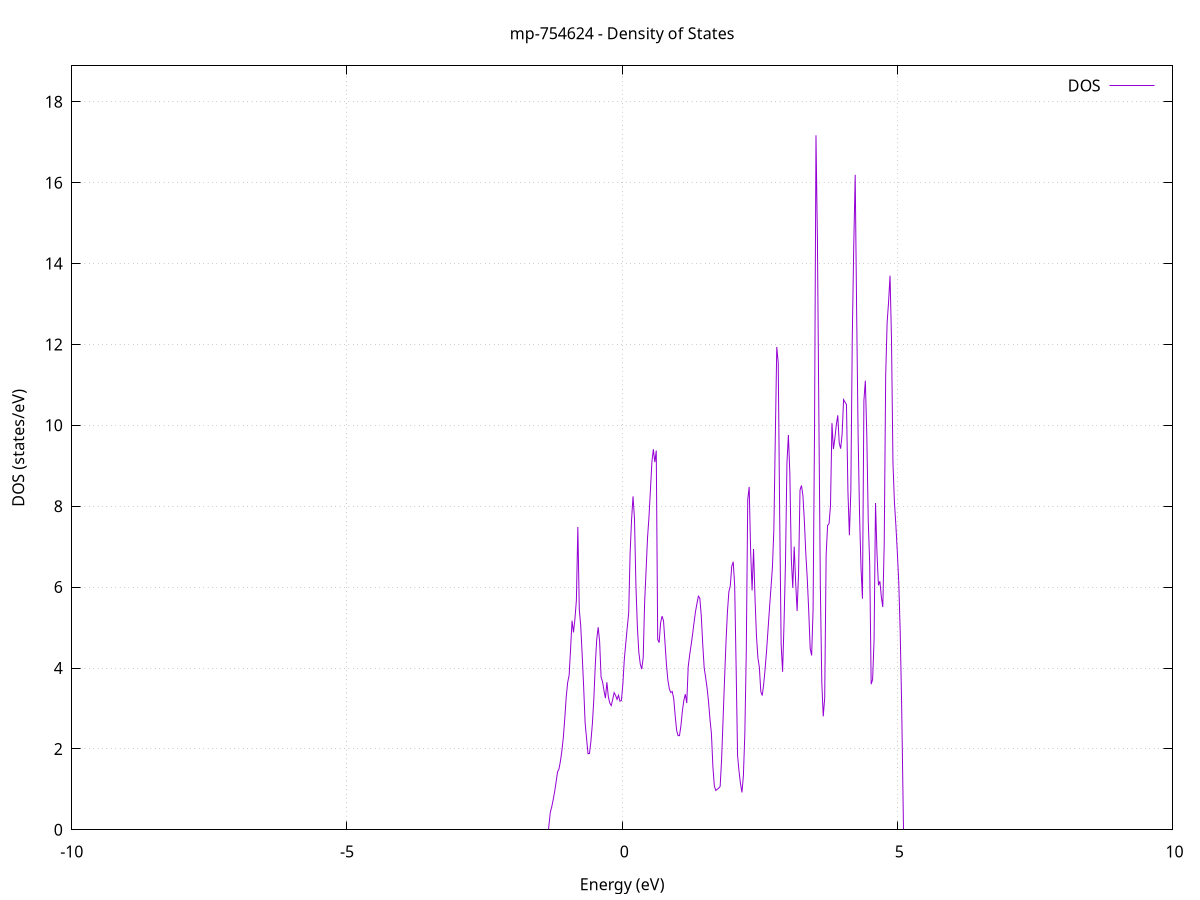 set title 'mp-754624 - Density of States'
set xlabel 'Energy (eV)'
set ylabel 'DOS (states/eV)'
set grid
set xrange [-10:10]
set yrange [0:18.888]
set xzeroaxis lt -1
set terminal png size 800,600
set output 'mp-754624_dos_gnuplot.png'
plot '-' using 1:2 with lines title 'DOS'
-16.266100 0.000000
-16.239700 0.000000
-16.213300 0.000000
-16.186900 0.000000
-16.160500 0.000000
-16.134100 0.000000
-16.107800 0.000000
-16.081400 0.000000
-16.055000 0.000000
-16.028600 0.000000
-16.002200 0.000000
-15.975800 0.000000
-15.949400 0.000000
-15.923100 0.000000
-15.896700 0.000000
-15.870300 0.000000
-15.843900 0.000000
-15.817500 0.000000
-15.791100 0.000000
-15.764800 0.000000
-15.738400 0.000000
-15.712000 0.000000
-15.685600 0.000000
-15.659200 0.000000
-15.632800 0.000000
-15.606500 0.000000
-15.580100 0.000000
-15.553700 0.000000
-15.527300 0.000000
-15.500900 0.000000
-15.474500 0.000000
-15.448100 0.000000
-15.421800 0.000000
-15.395400 0.000000
-15.369000 0.000000
-15.342600 0.000000
-15.316200 0.000000
-15.289800 0.000000
-15.263500 0.000000
-15.237100 0.000000
-15.210700 0.000000
-15.184300 0.000000
-15.157900 0.000000
-15.131500 0.000000
-15.105200 0.000000
-15.078800 0.000000
-15.052400 0.000000
-15.026000 0.000000
-14.999600 0.000000
-14.973200 0.000000
-14.946800 0.000000
-14.920500 0.000000
-14.894100 0.000000
-14.867700 0.000000
-14.841300 0.000000
-14.814900 0.000000
-14.788500 0.000000
-14.762200 0.000000
-14.735800 0.000000
-14.709400 0.000000
-14.683000 0.000000
-14.656600 0.000000
-14.630200 0.000000
-14.603900 0.000000
-14.577500 0.000000
-14.551100 0.000000
-14.524700 0.000000
-14.498300 0.000000
-14.471900 0.000000
-14.445500 0.000000
-14.419200 0.000000
-14.392800 0.000000
-14.366400 0.000000
-14.340000 0.000000
-14.313600 0.000000
-14.287200 0.000000
-14.260900 0.000000
-14.234500 0.000000
-14.208100 0.000000
-14.181700 0.000000
-14.155300 0.000000
-14.128900 0.000000
-14.102600 0.000000
-14.076200 0.000000
-14.049800 0.000000
-14.023400 0.000000
-13.997000 0.000000
-13.970600 0.000000
-13.944200 0.000000
-13.917900 0.000000
-13.891500 0.000000
-13.865100 0.012100
-13.838700 0.156300
-13.812300 0.320200
-13.785900 0.503800
-13.759600 0.689500
-13.733200 0.750000
-13.706800 0.813200
-13.680400 0.873500
-13.654000 0.956900
-13.627600 1.047500
-13.601300 1.141700
-13.574900 1.239700
-13.548500 1.341300
-13.522100 1.541100
-13.495700 1.712000
-13.469300 1.829800
-13.442900 1.873800
-13.416600 1.837500
-13.390200 1.773400
-13.363800 1.809800
-13.337400 1.848600
-13.311000 1.887700
-13.284600 1.927000
-13.258300 1.966500
-13.231900 2.006200
-13.205500 2.046100
-13.179100 2.070900
-13.152700 2.096900
-13.126300 2.134100
-13.100000 2.197700
-13.073600 2.369300
-13.047200 2.903500
-13.020800 3.201900
-12.994400 3.223700
-12.968000 3.028300
-12.941600 2.838200
-12.915300 2.633400
-12.888900 2.628800
-12.862500 2.648100
-12.836100 2.630000
-12.809700 2.278300
-12.783300 1.549200
-12.757000 0.983200
-12.730600 0.472700
-12.704200 0.000000
-12.677800 0.000000
-12.651400 0.000000
-12.625000 0.000000
-12.598700 0.110400
-12.572300 0.476400
-12.545900 1.040700
-12.519500 1.663200
-12.493100 2.968500
-12.466700 4.197600
-12.440300 5.910200
-12.414000 5.295700
-12.387600 4.131600
-12.361200 3.593000
-12.334800 3.080200
-12.308400 2.593400
-12.282000 2.300700
-12.255700 2.363400
-12.229300 2.596800
-12.202900 2.890700
-12.176500 4.591400
-12.150100 3.652200
-12.123700 3.582800
-12.097400 3.553600
-12.071000 3.559600
-12.044600 3.575700
-12.018200 3.571400
-11.991800 3.674000
-11.965400 3.924600
-11.939000 4.195000
-11.912700 4.595600
-11.886300 4.953200
-11.859900 5.189100
-11.833500 5.333400
-11.807100 5.476400
-11.780700 5.691400
-11.754400 5.484200
-11.728000 5.233400
-11.701600 4.949700
-11.675200 6.453800
-11.648800 6.833500
-11.622400 7.435700
-11.596100 7.989700
-11.569700 7.894500
-11.543300 8.036000
-11.516900 8.561800
-11.490500 9.505200
-11.464100 12.386900
-11.437700 8.713500
-11.411400 7.013300
-11.385000 6.183900
-11.358600 0.756700
-11.332200 0.081600
-11.305800 1.978800
-11.279400 7.451100
-11.253100 16.470900
-11.226700 26.657700
-11.200300 11.797900
-11.173900 9.001800
-11.147500 17.676100
-11.121100 20.672600
-11.094800 31.345600
-11.068400 0.000000
-11.042000 0.000000
-11.015600 0.000000
-10.989200 0.000000
-10.962800 0.000000
-10.936400 0.000000
-10.910100 0.000000
-10.883700 0.000000
-10.857300 0.000000
-10.830900 0.000000
-10.804500 0.000000
-10.778100 0.000000
-10.751800 0.000000
-10.725400 0.000000
-10.699000 0.000000
-10.672600 0.000000
-10.646200 0.000000
-10.619800 0.000000
-10.593500 0.000000
-10.567100 0.000000
-10.540700 0.000000
-10.514300 0.000000
-10.487900 0.000000
-10.461500 0.000000
-10.435100 0.000000
-10.408800 0.000000
-10.382400 0.000000
-10.356000 0.000000
-10.329600 0.000000
-10.303200 0.000000
-10.276800 0.000000
-10.250500 0.000000
-10.224100 0.000000
-10.197700 0.000000
-10.171300 0.000000
-10.144900 0.000000
-10.118500 0.000000
-10.092200 0.000000
-10.065800 0.000000
-10.039400 0.000000
-10.013000 0.000000
-9.986600 0.000000
-9.960200 0.000000
-9.933800 0.000000
-9.907500 0.000000
-9.881100 0.000000
-9.854700 0.000000
-9.828300 0.000000
-9.801900 0.000000
-9.775500 0.000000
-9.749200 0.000000
-9.722800 0.000000
-9.696400 0.000000
-9.670000 0.000000
-9.643600 0.000000
-9.617200 0.000000
-9.590900 0.000000
-9.564500 0.000000
-9.538100 0.000000
-9.511700 0.000000
-9.485300 0.000000
-9.458900 0.000000
-9.432500 0.000000
-9.406200 0.000000
-9.379800 0.000000
-9.353400 0.000000
-9.327000 0.000000
-9.300600 0.000000
-9.274200 0.000000
-9.247900 0.000000
-9.221500 0.000000
-9.195100 0.000000
-9.168700 0.000000
-9.142300 0.000000
-9.115900 0.000000
-9.089600 0.000000
-9.063200 0.000000
-9.036800 0.000000
-9.010400 0.000000
-8.984000 0.000000
-8.957600 0.000000
-8.931200 0.000000
-8.904900 0.000000
-8.878500 0.000000
-8.852100 0.000000
-8.825700 0.000000
-8.799300 0.000000
-8.772900 0.000000
-8.746600 0.000000
-8.720200 0.000000
-8.693800 0.000000
-8.667400 0.000000
-8.641000 0.000000
-8.614600 0.000000
-8.588300 0.000000
-8.561900 0.000000
-8.535500 0.000000
-8.509100 0.000000
-8.482700 0.000000
-8.456300 0.000000
-8.429900 0.000000
-8.403600 0.000000
-8.377200 0.000000
-8.350800 0.000000
-8.324400 0.000000
-8.298000 0.000000
-8.271600 0.000000
-8.245300 0.000000
-8.218900 0.000000
-8.192500 0.000000
-8.166100 0.000000
-8.139700 0.000000
-8.113300 0.000000
-8.087000 0.000000
-8.060600 0.000000
-8.034200 0.000000
-8.007800 0.000000
-7.981400 0.000000
-7.955000 0.000000
-7.928700 0.000000
-7.902300 0.000000
-7.875900 0.000000
-7.849500 0.000000
-7.823100 0.000000
-7.796700 0.000000
-7.770300 0.000000
-7.744000 0.000000
-7.717600 0.000000
-7.691200 0.000000
-7.664800 0.000000
-7.638400 0.000000
-7.612000 0.000000
-7.585700 0.000000
-7.559300 0.000000
-7.532900 0.000000
-7.506500 0.000000
-7.480100 0.000000
-7.453700 0.000000
-7.427400 0.000000
-7.401000 0.000000
-7.374600 0.000000
-7.348200 0.000000
-7.321800 0.000000
-7.295400 0.000000
-7.269000 0.000000
-7.242700 0.000000
-7.216300 0.000000
-7.189900 0.000000
-7.163500 0.000000
-7.137100 0.000000
-7.110700 0.000000
-7.084400 0.000000
-7.058000 0.000000
-7.031600 0.000000
-7.005200 0.000000
-6.978800 0.000000
-6.952400 0.000000
-6.926100 0.000000
-6.899700 0.000000
-6.873300 0.000000
-6.846900 0.000000
-6.820500 0.000000
-6.794100 0.000000
-6.767700 0.000000
-6.741400 0.000000
-6.715000 0.000000
-6.688600 0.000000
-6.662200 0.000000
-6.635800 0.000000
-6.609400 0.000000
-6.583100 0.000000
-6.556700 0.000000
-6.530300 0.000000
-6.503900 0.000000
-6.477500 0.000000
-6.451100 0.000000
-6.424800 0.000000
-6.398400 0.000000
-6.372000 0.000000
-6.345600 0.000000
-6.319200 0.000000
-6.292800 0.000000
-6.266400 0.000000
-6.240100 0.000000
-6.213700 0.000000
-6.187300 0.000000
-6.160900 0.000000
-6.134500 0.000000
-6.108100 0.000000
-6.081800 0.000000
-6.055400 0.000000
-6.029000 0.000000
-6.002600 0.000000
-5.976200 0.000000
-5.949800 0.000000
-5.923500 0.000000
-5.897100 0.000000
-5.870700 0.000000
-5.844300 0.000000
-5.817900 0.000000
-5.791500 0.000000
-5.765100 0.000000
-5.738800 0.000000
-5.712400 0.000000
-5.686000 0.000000
-5.659600 0.000000
-5.633200 0.000000
-5.606800 0.000000
-5.580500 0.000000
-5.554100 0.000000
-5.527700 0.000000
-5.501300 0.000000
-5.474900 0.000000
-5.448500 0.000000
-5.422200 0.000000
-5.395800 0.000000
-5.369400 0.000000
-5.343000 0.000000
-5.316600 0.000000
-5.290200 0.000000
-5.263800 0.000000
-5.237500 0.000000
-5.211100 0.000000
-5.184700 0.000000
-5.158300 0.000000
-5.131900 0.000000
-5.105500 0.000000
-5.079200 0.000000
-5.052800 0.000000
-5.026400 0.000000
-5.000000 0.000000
-4.973600 0.000000
-4.947200 0.000000
-4.920900 0.000000
-4.894500 0.000000
-4.868100 0.000000
-4.841700 0.000000
-4.815300 0.000000
-4.788900 0.000000
-4.762500 0.000000
-4.736200 0.000000
-4.709800 0.000000
-4.683400 0.000000
-4.657000 0.000000
-4.630600 0.000000
-4.604200 0.000000
-4.577900 0.000000
-4.551500 0.000000
-4.525100 0.000000
-4.498700 0.000000
-4.472300 0.000000
-4.445900 0.000000
-4.419600 0.000000
-4.393200 0.000000
-4.366800 0.000000
-4.340400 0.000000
-4.314000 0.000000
-4.287600 0.000000
-4.261200 0.000000
-4.234900 0.000000
-4.208500 0.000000
-4.182100 0.000000
-4.155700 0.000000
-4.129300 0.000000
-4.102900 0.000000
-4.076600 0.000000
-4.050200 0.000000
-4.023800 0.000000
-3.997400 0.000000
-3.971000 0.000000
-3.944600 0.000000
-3.918300 0.000000
-3.891900 0.000000
-3.865500 0.000000
-3.839100 0.000000
-3.812700 0.000000
-3.786300 0.000000
-3.759900 0.000000
-3.733600 0.000000
-3.707200 0.000000
-3.680800 0.000000
-3.654400 0.000000
-3.628000 0.000000
-3.601600 0.000000
-3.575300 0.000000
-3.548900 0.000000
-3.522500 0.000000
-3.496100 0.000000
-3.469700 0.000000
-3.443300 0.000000
-3.417000 0.000000
-3.390600 0.000000
-3.364200 0.000000
-3.337800 0.000000
-3.311400 0.000000
-3.285000 0.000000
-3.258600 0.000000
-3.232300 0.000000
-3.205900 0.000000
-3.179500 0.000000
-3.153100 0.000000
-3.126700 0.000000
-3.100300 0.000000
-3.074000 0.000000
-3.047600 0.000000
-3.021200 0.000000
-2.994800 0.000000
-2.968400 0.000000
-2.942000 0.000000
-2.915700 0.000000
-2.889300 0.000000
-2.862900 0.000000
-2.836500 0.000000
-2.810100 0.000000
-2.783700 0.000000
-2.757300 0.000000
-2.731000 0.000000
-2.704600 0.000000
-2.678200 0.000000
-2.651800 0.000000
-2.625400 0.000000
-2.599000 0.000000
-2.572700 0.000000
-2.546300 0.000000
-2.519900 0.000000
-2.493500 0.000000
-2.467100 0.000000
-2.440700 0.000000
-2.414400 0.000000
-2.388000 0.000000
-2.361600 0.000000
-2.335200 0.000000
-2.308800 0.000000
-2.282400 0.000000
-2.256000 0.000000
-2.229700 0.000000
-2.203300 0.000000
-2.176900 0.000000
-2.150500 0.000000
-2.124100 0.000000
-2.097700 0.000000
-2.071400 0.000000
-2.045000 0.000000
-2.018600 0.000000
-1.992200 0.000000
-1.965800 0.000000
-1.939400 0.000000
-1.913100 0.000000
-1.886700 0.000000
-1.860300 0.000000
-1.833900 0.000000
-1.807500 0.000000
-1.781100 0.000000
-1.754700 0.000000
-1.728400 0.000000
-1.702000 0.000000
-1.675600 0.000000
-1.649200 0.000000
-1.622800 0.000000
-1.596400 0.000000
-1.570100 0.000000
-1.543700 0.000000
-1.517300 0.000000
-1.490900 0.000000
-1.464500 0.000000
-1.438100 0.000000
-1.411800 0.000000
-1.385400 0.000000
-1.359000 0.000000
-1.332600 0.000000
-1.306200 0.423000
-1.279800 0.565800
-1.253400 0.737800
-1.227100 0.939200
-1.200700 1.170000
-1.174300 1.430000
-1.147900 1.502200
-1.121500 1.694300
-1.095100 1.951900
-1.068800 2.283600
-1.042400 2.754100
-1.016000 3.286700
-0.989600 3.644600
-0.963200 3.822600
-0.936800 4.472600
-0.910500 5.170200
-0.884100 4.880900
-0.857700 5.215100
-0.831300 5.676700
-0.804900 7.487600
-0.778500 5.445300
-0.752100 5.029800
-0.725800 4.316200
-0.699400 3.535300
-0.673000 2.647900
-0.646600 2.260000
-0.620200 1.881400
-0.593800 1.885400
-0.567500 2.188200
-0.541100 2.617900
-0.514700 3.229200
-0.488300 4.067200
-0.461900 4.703100
-0.435500 5.008000
-0.409200 4.658900
-0.382800 3.774600
-0.356400 3.660900
-0.330000 3.441100
-0.303600 3.253900
-0.277200 3.647400
-0.250800 3.285700
-0.224500 3.134000
-0.198100 3.070700
-0.171700 3.220300
-0.145300 3.391800
-0.118900 3.322700
-0.092500 3.222100
-0.066200 3.326400
-0.039800 3.178800
-0.013400 3.198200
0.013000 3.602900
0.039400 4.215200
0.065800 4.605900
0.092100 4.991500
0.118500 5.351400
0.144900 6.835200
0.171300 7.667500
0.197700 8.244200
0.224100 7.695200
0.250500 6.034200
0.276800 5.012800
0.303200 4.389100
0.329600 4.096500
0.356000 3.971800
0.382400 4.255700
0.408800 5.628400
0.435100 6.416800
0.461500 7.224700
0.487900 7.743600
0.514300 8.412400
0.540700 9.093700
0.567100 9.409100
0.593400 9.090100
0.619800 9.376200
0.646200 4.704700
0.672600 4.627400
0.699000 5.118200
0.725400 5.282400
0.751800 5.168000
0.778100 4.637400
0.804500 4.093000
0.830900 3.698700
0.857300 3.484900
0.883700 3.393200
0.910100 3.419400
0.936400 3.250100
0.962800 2.838000
0.989200 2.464800
1.015600 2.328700
1.042000 2.327400
1.068400 2.575800
1.094700 2.940100
1.121100 3.198000
1.147500 3.353000
1.173900 3.132500
1.200300 4.028600
1.226700 4.324000
1.253100 4.565800
1.279400 4.827100
1.305800 5.120000
1.332200 5.389100
1.358600 5.588600
1.385000 5.775000
1.411400 5.724900
1.437700 5.296700
1.464100 4.594400
1.490500 4.005500
1.516900 3.765900
1.543300 3.506600
1.569700 3.166200
1.596000 2.734900
1.622400 2.372800
1.648800 1.560100
1.675200 1.083700
1.701600 0.971700
1.728000 1.000500
1.754400 1.029400
1.780700 1.073300
1.807100 1.735000
1.833500 2.712900
1.859900 3.693300
1.886300 4.617900
1.912700 5.380000
1.939000 5.882600
1.965400 6.038700
1.991800 6.518600
2.018200 6.626600
2.044600 6.036900
2.071000 4.023500
2.097300 1.833100
2.123700 1.447000
2.150100 1.141200
2.176500 0.923400
2.202900 1.327000
2.229300 2.374600
2.255700 4.421900
2.282000 8.168200
2.308400 8.478000
2.334800 6.891300
2.361200 5.917900
2.387600 6.942600
2.414000 5.730200
2.440300 4.798600
2.466700 4.251100
2.493100 4.019500
2.519500 3.416500
2.545900 3.318300
2.572300 3.607200
2.598600 3.991900
2.625000 4.438900
2.651400 4.966400
2.677800 5.481800
2.704200 5.985900
2.730600 6.485300
2.757000 7.443900
2.783300 9.741600
2.809700 11.936800
2.836100 11.549000
2.862500 7.780200
2.888900 4.588800
2.915300 3.905200
2.941600 5.111000
2.968000 6.610200
2.994400 9.071500
3.020800 9.761800
3.047200 8.809800
3.073600 6.711400
3.099900 5.982300
3.126300 7.002900
3.152700 6.124000
3.179100 5.409200
3.205500 6.342100
3.231900 8.396800
3.258300 8.513800
3.284600 8.265400
3.311000 7.630100
3.337400 6.825100
3.363800 6.210200
3.390200 5.411500
3.416600 4.484100
3.442900 4.309500
3.469300 5.429800
3.495700 9.896600
3.522100 17.171200
3.548500 14.570000
3.574900 10.153900
3.601200 6.031000
3.627600 3.649400
3.654000 2.803800
3.680400 3.255600
3.706800 6.808200
3.733200 7.523600
3.759600 7.571900
3.785900 8.014000
3.812300 10.054300
3.838700 9.412100
3.865100 9.675900
3.891500 10.007200
3.917900 10.247600
3.944200 9.564600
3.970600 9.423800
3.997000 9.782200
4.023400 10.636400
4.049800 10.577000
4.076200 10.512300
4.102500 8.365000
4.128900 7.282800
4.155300 8.367200
4.181700 12.184100
4.208100 14.422300
4.234500 16.194400
4.260900 12.817700
4.287200 9.778700
4.313600 7.792600
4.340000 6.483700
4.366400 5.713900
4.392800 10.615000
4.419200 11.104900
4.445500 9.755500
4.471900 7.633800
4.498300 6.566900
4.524700 3.599300
4.551100 3.716700
4.577500 4.684900
4.603800 8.078700
4.630200 6.854600
4.656600 6.044200
4.683000 6.145200
4.709400 5.762900
4.735800 5.507200
4.762200 7.092200
4.788500 11.228200
4.814900 12.541800
4.841300 13.055000
4.867700 13.699900
4.894100 12.139500
4.920500 9.083600
4.946800 8.111200
4.973200 7.543800
4.999600 6.874000
5.026000 6.125300
5.052400 4.897900
5.078800 3.067200
5.105100 0.000000
5.131500 0.000000
5.157900 0.000000
5.184300 0.000000
5.210700 0.000000
5.237100 0.000000
5.263500 0.000000
5.289800 0.000000
5.316200 0.000000
5.342600 0.000000
5.369000 0.000000
5.395400 0.000000
5.421800 0.000000
5.448100 0.000000
5.474500 0.000000
5.500900 0.000000
5.527300 0.000000
5.553700 0.000000
5.580100 0.000000
5.606400 0.000000
5.632800 0.000000
5.659200 0.000000
5.685600 0.000000
5.712000 0.000000
5.738400 0.000000
5.764800 0.000000
5.791100 0.000000
5.817500 0.000000
5.843900 0.000000
5.870300 0.000000
5.896700 0.000000
5.923100 0.000000
5.949400 0.000000
5.975800 0.000000
6.002200 0.000000
6.028600 0.000000
6.055000 0.000000
6.081400 0.000000
6.107700 0.000000
6.134100 0.000000
6.160500 0.000000
6.186900 0.000000
6.213300 0.000000
6.239700 0.000000
6.266100 0.000000
6.292400 0.000000
6.318800 0.000000
6.345200 0.000000
6.371600 0.000000
6.398000 0.000000
6.424400 0.000000
6.450700 0.000000
6.477100 0.000000
6.503500 0.000000
6.529900 0.000000
6.556300 0.000000
6.582700 0.000000
6.609000 0.000000
6.635400 0.000000
6.661800 0.000000
6.688200 0.000000
6.714600 0.000000
6.741000 0.000000
6.767400 0.000000
6.793700 0.000000
6.820100 0.000000
6.846500 0.000000
6.872900 0.000000
6.899300 0.000000
6.925700 0.000000
6.952000 0.000000
6.978400 0.000000
7.004800 0.000000
7.031200 0.000000
7.057600 0.000000
7.084000 0.000000
7.110300 0.000000
7.136700 0.000000
7.163100 0.000000
7.189500 0.000000
7.215900 0.000000
7.242300 0.000000
7.268700 0.000000
7.295000 0.000000
7.321400 0.000000
7.347800 0.000000
7.374200 0.000000
7.400600 0.000000
7.427000 0.000000
7.453300 0.000000
7.479700 0.000000
7.506100 0.000000
7.532500 0.000000
7.558900 0.000000
7.585300 0.000000
7.611600 0.000000
7.638000 0.000000
7.664400 0.000000
7.690800 0.000000
7.717200 0.000000
7.743600 0.000000
7.770000 0.000000
7.796300 0.000000
7.822700 0.000000
7.849100 0.000000
7.875500 0.000000
7.901900 0.000000
7.928300 0.000000
7.954600 0.000000
7.981000 0.000000
8.007400 0.000000
8.033800 0.000000
8.060200 0.000000
8.086600 0.000000
8.112900 0.000000
8.139300 0.000000
8.165700 0.000000
8.192100 0.000000
8.218500 0.000000
8.244900 0.000000
8.271300 0.000000
8.297600 0.000000
8.324000 0.000000
8.350400 0.000000
8.376800 0.000000
8.403200 0.000000
8.429600 0.000000
8.455900 0.000000
8.482300 0.000000
8.508700 0.000000
8.535100 0.000000
8.561500 0.000000
8.587900 0.000000
8.614200 0.000000
8.640600 0.000000
8.667000 0.000000
8.693400 0.000000
8.719800 0.000000
8.746200 0.000000
8.772600 0.000000
8.798900 0.000000
8.825300 0.000000
8.851700 0.000000
8.878100 0.000000
8.904500 0.000000
8.930900 0.000000
8.957200 0.000000
8.983600 0.000000
9.010000 0.000000
9.036400 0.000000
9.062800 0.000000
9.089200 0.000000
9.115500 0.000000
9.141900 0.000000
9.168300 0.000000
9.194700 0.000000
9.221100 0.000000
9.247500 0.000000
9.273900 0.000000
9.300200 0.000000
9.326600 0.000000
9.353000 0.000000
9.379400 0.000000
9.405800 0.000000
9.432200 0.000000
9.458500 0.000000
9.484900 0.000000
9.511300 0.000000
9.537700 0.000000
9.564100 0.000000
9.590500 0.000000
9.616800 0.000000
9.643200 0.000000
9.669600 0.000000
9.696000 0.000000
9.722400 0.000000
9.748800 0.000000
9.775200 0.000000
9.801500 0.000000
9.827900 0.000000
9.854300 0.000000
9.880700 0.000000
9.907100 0.000000
9.933500 0.000000
9.959800 0.000000
9.986200 0.000000
10.012600 0.000000
10.039000 0.000000
10.065400 0.000000
10.091800 0.000000
10.118100 0.000000
10.144500 0.000000
10.170900 0.000000
10.197300 0.000000
10.223700 0.000000
10.250100 0.000000
10.276500 0.000000
10.302800 0.000000
10.329200 0.000000
10.355600 0.000000
10.382000 0.000000
10.408400 0.000000
10.434800 0.000000
10.461100 0.000000
10.487500 0.000000
10.513900 0.000000
10.540300 0.000000
10.566700 0.000000
10.593100 0.000000
10.619400 0.000000
10.645800 0.000000
10.672200 0.000000
10.698600 0.000000
10.725000 0.000000
10.751400 0.000000
10.777800 0.000000
10.804100 0.000000
10.830500 0.000000
10.856900 0.000000
10.883300 0.000000
10.909700 0.005700
10.936100 0.012800
10.962400 0.020100
10.988800 0.027400
11.015200 0.034800
11.041600 0.042300
11.068000 0.049800
11.094400 0.057500
11.120700 0.065300
11.147100 0.073100
11.173500 0.081000
11.199900 0.089100
11.226300 0.097200
11.252700 0.105400
11.279100 0.113600
11.305400 0.122000
11.331800 0.130500
11.358200 0.137400
11.384600 0.142700
11.411000 0.148100
11.437400 0.153700
11.463700 0.159400
11.490100 0.165200
11.516500 0.171200
11.542900 0.177300
11.569300 0.183600
11.595700 0.189900
11.622000 0.196400
11.648400 0.202700
11.674800 0.208900
11.701200 0.214900
11.727600 0.220900
11.754000 0.227100
11.780400 0.233400
11.806700 0.239800
11.833100 0.246200
11.859500 0.252700
11.885900 0.259400
11.912300 0.266000
11.938700 0.272700
11.965000 0.279500
11.991400 0.286400
12.017800 0.293300
12.044200 0.300200
12.070600 0.307200
12.097000 0.314300
12.123300 0.321400
12.149700 0.328600
12.176100 0.335900
12.202500 0.343200
12.228900 0.350500
12.255300 0.358200
12.281700 0.366800
12.308000 0.376100
12.334400 0.385500
12.360800 0.395000
12.387200 0.404800
12.413600 0.414700
12.440000 0.424800
12.466300 0.435200
12.492700 0.446000
12.519100 0.457300
12.545500 0.469000
12.571900 0.481100
12.598300 0.493500
12.624600 0.506100
12.651000 0.518900
12.677400 0.533400
12.703800 0.549800
12.730200 0.566200
12.756600 0.582700
12.783000 0.598900
12.809300 0.614700
12.835700 0.630300
12.862100 0.645400
12.888500 0.660400
12.914900 0.675100
12.941300 0.689600
12.967600 0.703700
12.994000 0.717400
13.020400 0.730900
13.046800 0.743900
13.073200 0.756700
13.099600 0.769100
13.125900 0.781200
13.152300 0.792900
13.178700 0.804300
13.205100 0.815300
13.231500 0.826000
13.257900 0.836400
13.284300 0.846400
13.310600 0.858000
13.337000 0.917500
13.363400 0.987600
13.389800 1.059300
13.416200 1.135200
13.442600 1.223200
13.468900 1.341800
13.495300 1.461200
13.521700 1.580800
13.548100 1.681000
13.574500 1.751000
13.600900 1.805400
13.627200 1.845500
13.653600 1.878900
13.680000 1.930900
13.706400 1.990400
13.732800 2.047100
13.759200 2.095400
13.785600 2.137200
13.811900 2.154700
13.838300 2.118900
13.864700 2.069200
13.891100 1.892300
13.917500 1.807500
13.943900 1.778200
13.970200 1.801300
13.996600 1.877000
14.023000 2.004700
14.049400 2.184200
14.075800 2.249500
14.102200 3.309700
14.128500 3.718200
14.154900 3.374300
14.181300 3.246000
14.207700 3.469700
14.234100 3.752100
14.260500 4.102100
14.286900 4.554800
14.313200 4.768300
14.339600 4.820500
14.366000 5.357400
14.392400 5.198600
14.418800 4.767500
14.445200 4.521200
14.471500 4.330600
14.497900 4.239400
14.524300 4.318500
14.550700 4.528200
14.577100 4.396300
14.603500 3.831300
14.629800 3.505900
14.656200 3.334100
14.682600 3.333900
14.709000 3.523100
14.735400 4.038900
14.761800 4.370600
14.788200 4.056600
14.814500 3.840600
14.840900 3.880000
14.867300 4.069200
14.893700 4.281900
14.920100 4.472000
14.946500 4.781900
14.972800 5.488800
14.999200 5.615200
15.025600 5.431700
15.052000 5.015500
15.078400 4.392900
15.104800 3.712100
15.131100 3.127700
15.157500 2.958400
15.183900 3.586300
15.210300 3.744900
15.236700 5.413400
15.263100 4.119700
15.289500 3.538400
15.315800 3.440400
15.342200 3.423600
15.368600 3.487200
15.395000 3.495100
15.421400 3.444800
15.447800 3.371000
15.474100 3.274900
15.500500 3.182800
15.526900 3.053000
15.553300 2.946200
15.579700 2.868300
15.606100 2.846100
15.632400 2.881400
15.658800 2.969200
15.685200 3.108800
15.711600 3.293000
15.738000 3.511700
15.764400 3.804700
15.790800 4.208500
15.817100 4.353400
15.843500 4.482500
15.869900 4.603600
15.896300 4.665700
15.922700 4.715600
15.949100 4.770400
15.975400 4.804400
16.001800 4.921800
16.028200 5.374000
16.054600 5.155800
16.081000 4.869800
16.107400 4.538300
16.133700 4.240900
16.160100 4.132800
16.186500 4.132700
16.212900 4.262600
16.239300 4.825300
16.265700 5.265600
16.292100 5.415000
16.318400 5.541900
16.344800 5.595300
16.371200 5.541300
16.397600 5.377100
16.424000 5.199800
16.450400 4.945500
16.476700 4.438000
16.503100 4.011800
16.529500 4.012000
16.555900 4.019000
16.582300 4.042400
16.608700 4.173900
16.635000 4.131000
16.661400 3.979300
16.687800 3.932800
16.714200 4.020200
16.740600 3.927400
16.767000 3.569000
16.793400 3.231900
16.819700 2.978600
16.846100 2.795800
16.872500 2.639100
16.898900 2.484500
16.925300 2.544200
16.951700 2.674000
16.978000 2.815500
17.004400 2.922000
17.030800 3.164600
17.057200 3.592800
17.083600 4.345500
17.110000 5.925800
17.136300 6.279200
17.162700 5.778800
17.189100 4.734300
17.215500 4.572500
17.241900 4.449300
17.268300 4.917700
17.294700 4.465300
17.321000 3.964700
17.347400 3.993100
17.373800 3.872800
17.400200 4.171500
17.426600 5.298400
17.453000 6.933900
17.479300 8.075400
17.505700 7.019700
17.532100 6.035600
17.558500 5.157700
17.584900 4.424000
17.611300 3.817200
17.637600 3.911400
17.664000 3.713700
17.690400 4.213900
17.716800 5.174000
17.743200 5.924200
17.769600 6.911400
17.796000 4.822900
17.822300 3.566500
17.848700 3.035000
17.875100 2.797600
17.901500 3.300900
17.927900 4.174700
17.954300 5.336600
17.980600 5.656200
18.007000 6.050600
18.033400 6.183900
18.059800 5.808100
18.086200 4.679400
18.112600 4.600200
18.138900 4.524500
18.165300 4.556700
18.191700 4.165900
18.218100 4.585100
18.244500 4.314700
18.270900 4.286400
18.297300 4.944600
18.323600 6.625000
18.350000 7.131400
18.376400 7.099400
18.402800 6.954500
18.429200 6.328900
18.455600 5.203400
18.481900 4.677800
18.508300 4.045400
18.534700 3.511600
18.561100 3.181700
18.587500 3.311000
18.613900 2.736300
18.640200 2.954500
18.666600 3.451200
18.693000 3.805300
18.719400 3.756200
18.745800 3.948300
18.772200 4.373700
18.798600 4.885700
18.824900 5.563100
18.851300 6.747900
18.877700 9.658500
18.904100 9.461900
18.930500 7.448600
18.956900 4.844800
18.983200 3.101100
19.009600 2.019400
19.036000 1.873800
19.062400 2.386700
19.088800 3.115300
19.115200 4.081900
19.141500 5.018600
19.167900 6.022400
19.194300 7.500900
19.220700 7.859100
19.247100 8.244300
19.273500 7.932000
19.299900 6.239600
19.326200 5.953800
19.352600 4.263100
19.379000 3.183500
19.405400 2.246400
19.431800 1.198500
19.458200 0.693700
19.484500 0.926900
19.510900 1.231300
19.537300 1.652500
19.563700 5.668500
19.590100 7.920700
19.616500 10.167400
19.642800 11.440200
19.669200 11.389000
19.695600 10.446200
19.722000 13.563900
19.748400 6.689100
19.774800 5.856400
19.801200 5.439900
19.827500 6.911800
19.853900 9.454600
19.880300 12.341300
19.906700 11.619800
19.933100 9.924200
19.959500 6.753200
19.985800 4.183500
20.012200 2.269100
20.038600 0.798000
20.065000 1.286200
20.091400 2.808800
20.117800 5.909700
20.144100 6.016700
20.170500 5.143300
20.196900 5.212600
20.223300 6.423500
20.249700 7.364000
20.276100 8.291800
20.302500 8.694600
20.328800 7.910300
20.355200 4.302500
20.381600 3.630900
20.408000 4.159000
20.434400 5.264200
20.460800 6.276600
20.487100 6.552100
20.513500 6.161900
20.539900 5.966500
20.566300 5.456600
20.592700 4.678000
20.619100 4.160100
20.645400 4.059000
20.671800 3.949800
20.698200 4.197600
20.724600 4.704400
20.751000 5.755000
20.777400 5.799000
20.803800 6.042500
20.830100 6.012400
20.856500 5.702400
20.882900 5.613700
20.909300 5.647500
20.935700 5.920900
20.962100 4.701300
20.988400 3.843000
21.014800 3.464800
21.041200 3.333100
21.067600 3.317100
21.094000 3.287100
21.120400 3.250500
21.146700 3.296700
21.173100 3.926900
21.199500 4.161600
21.225900 3.460300
21.252300 2.445400
21.278700 1.941700
21.305100 1.769500
21.331400 1.771900
21.357800 1.792600
21.384200 1.819700
21.410600 1.854300
21.437000 1.938400
21.463400 2.048000
21.489700 2.220300
21.516100 2.458200
21.542500 2.869300
21.568900 3.517400
21.595300 3.493700
21.621700 4.020000
21.648000 4.409500
21.674400 4.725000
21.700800 5.106800
21.727200 5.341200
21.753600 5.129100
21.780000 5.298100
21.806400 5.383000
21.832700 5.305500
21.859100 5.174100
21.885500 4.922200
21.911900 4.760100
21.938300 4.465400
21.964700 4.195300
21.991000 4.303900
22.017400 4.223500
22.043800 3.988800
22.070200 4.114400
22.096600 4.333000
22.123000 4.601500
22.149300 4.921500
22.175700 5.300300
22.202100 5.493400
22.228500 5.448300
22.254900 5.564000
22.281300 5.866200
22.307700 4.567500
22.334000 4.156900
22.360400 4.280400
22.386800 4.629000
22.413200 4.659200
22.439600 5.077700
22.466000 7.278400
22.492300 7.868200
22.518700 6.679900
22.545100 5.290300
22.571500 4.222300
22.597900 3.746000
22.624300 2.963400
22.650600 2.105300
22.677000 1.620500
22.703400 1.414800
22.729800 1.242300
22.756200 1.103000
22.782600 0.997000
22.809000 0.924200
22.835300 0.914500
22.861700 0.957100
22.888100 1.026700
22.914500 1.124600
22.940900 1.267400
22.967300 1.461100
22.993600 1.620300
23.020000 1.728100
23.046400 1.812100
23.072800 1.904400
23.099200 2.029000
23.125600 2.156700
23.151900 2.288000
23.178300 2.467100
23.204700 2.653400
23.231100 2.815800
23.257500 2.955100
23.283900 3.080300
23.310300 3.290200
23.336600 4.190700
23.363000 3.794000
23.389400 3.645100
23.415800 3.375400
23.442200 3.026500
23.468600 2.685000
23.494900 1.997400
23.521300 1.820100
23.547700 1.645300
23.574100 1.540800
23.600500 1.530000
23.626900 1.572100
23.653200 1.655500
23.679600 1.763400
23.706000 1.875500
23.732400 2.008900
23.758800 2.197700
23.785200 2.378800
23.811600 2.463200
23.837900 2.517000
23.864300 2.622400
23.890700 2.783500
23.917100 2.973400
23.943500 3.120600
23.969900 2.834200
23.996200 2.595600
24.022600 2.429000
24.049000 2.375700
24.075400 2.410400
24.101800 2.460000
24.128200 2.472500
24.154500 2.446000
24.180900 2.380800
24.207300 2.283400
24.233700 2.176100
24.260100 2.109200
24.286500 2.085600
24.312900 2.081900
24.339200 2.156800
24.365600 2.359800
24.392000 2.344600
24.418400 2.323000
24.444800 2.311600
24.471200 2.220900
24.497500 2.032400
24.523900 1.800400
24.550300 2.064400
24.576700 3.092800
24.603100 4.198200
24.629500 3.292900
24.655800 2.771100
24.682200 2.618000
24.708600 2.487900
24.735000 2.399700
24.761400 2.458300
24.787800 2.554200
24.814200 2.644800
24.840500 2.710100
24.866900 2.760400
24.893300 2.742200
24.919700 2.720300
24.946100 2.717000
24.972500 2.639100
24.998800 2.559500
25.025200 2.479100
25.051600 2.398000
25.078000 2.305000
25.104400 2.206200
25.130800 2.108700
25.157100 2.020400
25.183500 1.955200
25.209900 1.918400
25.236300 1.917500
25.262700 1.952200
25.289100 2.051800
25.315500 2.221900
25.341800 2.468100
25.368200 2.797300
25.394600 3.613400
25.421000 3.881600
25.447400 3.986200
25.473800 6.463400
25.500100 2.695700
25.526500 2.718300
25.552900 3.013300
25.579300 3.020300
25.605700 2.874600
25.632100 2.604000
25.658400 2.513800
25.684800 2.558300
25.711200 2.583300
25.737600 2.579800
25.764000 2.623200
25.790400 2.820200
25.816800 2.945200
25.843100 3.009500
25.869500 3.029400
25.895900 3.029400
25.922300 3.014200
25.948700 3.139300
25.975100 3.379700
26.001400 3.267300
26.027800 3.121200
26.054200 3.009300
26.080600 2.912300
26.107000 2.823300
26.133400 2.705800
26.159700 2.622500
26.186100 2.632300
26.212500 2.757900
26.238900 2.980900
26.265300 3.120100
26.291700 3.381100
26.318100 3.659900
26.344400 3.941000
26.370800 4.270800
26.397200 4.363800
26.423600 4.362100
26.450000 4.239800
26.476400 4.186800
26.502700 4.145100
26.529100 3.670000
26.555500 3.632700
26.581900 3.704100
26.608300 3.797900
26.634700 3.510000
26.661000 3.332700
26.687400 3.277900
26.713800 3.197100
26.740200 3.088100
26.766600 2.970200
26.793000 2.895700
26.819400 2.866400
26.845700 2.876300
26.872100 2.990900
26.898500 3.289400
26.924900 3.694400
26.951300 4.023900
26.977700 4.071400
27.004000 3.549700
27.030400 3.339700
27.056800 3.334600
27.083200 3.389900
27.109600 3.373700
27.136000 3.311300
27.162300 3.236900
27.188700 3.276300
27.215100 3.348100
27.241500 3.429500
27.267900 3.519400
27.294300 3.617500
27.320700 3.726300
27.347000 3.838900
27.373400 3.920200
27.399800 4.006500
27.426200 4.143400
27.452600 4.326600
27.479000 5.020600
27.505300 4.764400
27.531700 4.020300
27.558100 3.744400
27.584500 3.652800
27.610900 3.626200
27.637300 3.664600
27.663600 3.728300
27.690000 3.762900
27.716400 3.846900
27.742800 3.976700
27.769200 4.082600
27.795600 4.101500
27.822000 4.069900
27.848300 4.051800
27.874700 3.975900
27.901100 3.868300
27.927500 3.768200
27.953900 3.649300
27.980300 3.478200
28.006600 3.311900
28.033000 3.214700
28.059400 3.011000
28.085800 2.859200
28.112200 2.761300
28.138600 2.674000
28.164900 2.630800
28.191300 2.657000
28.217700 2.871500
28.244100 3.117800
28.270500 3.858500
28.296900 4.297900
28.323300 4.388200
28.349600 4.154600
28.376000 4.078800
28.402400 3.267100
28.428800 3.107300
28.455200 3.148700
28.481600 3.211300
28.507900 3.265900
28.534300 3.349200
28.560700 3.486100
28.587100 3.674100
28.613500 3.810100
28.639900 3.842700
28.666200 3.769200
28.692600 3.572800
28.719000 3.278500
28.745400 2.883100
28.771800 2.617500
28.798200 2.292400
28.824600 1.978700
28.850900 1.825900
28.877300 1.781100
28.903700 1.944600
28.930100 2.259800
28.956500 2.618500
28.982900 3.026600
29.009200 3.472700
29.035600 3.917100
29.062000 4.291100
29.088400 3.185000
29.114800 3.306000
29.141200 3.438400
29.167500 3.563300
29.193900 3.675000
29.220300 3.774500
29.246700 3.834300
29.273100 3.789500
29.299500 3.642400
29.325900 3.486000
29.352200 3.293300
29.378600 3.274400
29.405000 3.408300
29.431400 3.615400
29.457800 3.538800
29.484200 3.653400
29.510500 3.910300
29.536900 4.263200
29.563300 4.574300
29.589700 4.857200
29.616100 5.105000
29.642500 5.275200
29.668800 5.308100
29.695200 5.435600
29.721600 5.212300
29.748000 4.387000
29.774400 3.830500
29.800800 3.446100
29.827200 3.188500
29.853500 2.997000
29.879900 2.825400
29.906300 2.673500
29.932700 2.540400
29.959100 2.458200
29.985500 2.880600
30.011800 2.636600
30.038200 2.663600
30.064600 2.707700
30.091000 2.862800
30.117400 3.054200
30.143800 3.279000
30.170100 3.526600
30.196500 3.775900
30.222900 4.036700
30.249300 4.409000
30.275700 4.709100
30.302100 4.879300
30.328500 4.843200
30.354800 4.623100
30.381200 4.374800
30.407600 4.052000
30.434000 3.698400
30.460400 3.328100
30.486800 3.007100
30.513100 2.638800
30.539500 2.244100
30.565900 2.069300
30.592300 2.484900
30.618700 3.088800
30.645100 3.191100
30.671400 3.298100
30.697800 3.290400
30.724200 3.215500
30.750600 3.376300
30.777000 4.329600
30.803400 3.503000
30.829800 3.589800
30.856100 3.696800
30.882500 3.769800
30.908900 3.781700
30.935300 3.732600
30.961700 3.770200
30.988100 3.953600
31.014400 3.855800
31.040800 3.618900
31.067200 3.622300
31.093600 3.651100
31.120000 3.687400
31.146400 3.718100
31.172700 3.741300
31.199100 3.884600
31.225500 4.212100
31.251900 4.569900
31.278300 4.710600
31.304700 4.797700
31.331100 4.698700
31.357400 4.045100
31.383800 3.240500
31.410200 3.015800
31.436600 2.907700
31.463000 2.863700
31.489400 2.797600
31.515700 3.194300
31.542100 3.399500
31.568500 3.656400
31.594900 4.041600
31.621300 4.429500
31.647700 4.791000
31.674000 5.115100
31.700400 5.233400
31.726800 5.320600
31.753200 5.411100
31.779600 5.632100
31.806000 5.575600
31.832400 5.287600
31.858700 4.863800
31.885100 4.580400
31.911500 4.036900
31.937900 3.955200
31.964300 4.008800
31.990700 4.165300
32.017000 4.405100
32.043400 4.672000
32.069800 4.890200
32.096200 4.802900
32.122600 4.764300
32.149000 4.873000
32.175300 4.798600
32.201700 4.621800
32.228100 4.585500
32.254500 4.470100
32.280900 4.253500
32.307300 3.970800
32.333700 3.872900
32.360000 4.186700
32.386400 4.488100
32.412800 4.638900
32.439200 4.710100
32.465600 4.490100
32.492000 4.374800
32.518300 4.287200
32.544700 4.464600
32.571100 5.027000
32.597500 4.896600
32.623900 4.595300
32.650300 4.550400
32.676600 4.300700
32.703000 4.105600
32.729400 4.091300
32.755800 4.119300
32.782200 4.172100
32.808600 4.084700
32.835000 4.044600
32.861300 4.057300
32.887700 4.069500
32.914100 4.127200
32.940500 4.206500
32.966900 4.307300
32.993300 4.447300
33.019600 4.952100
33.046000 4.932100
33.072400 4.169100
33.098800 3.749200
33.125200 3.937800
33.151600 4.238000
33.177900 4.822800
33.204300 5.534600
33.230700 5.216600
33.257100 4.762000
33.283500 4.418600
33.309900 4.277200
33.336300 4.173400
33.362600 3.569100
33.389000 3.486500
33.415400 3.877600
33.441800 4.191500
33.468200 4.421500
33.494600 5.262000
33.520900 5.635800
33.547300 6.135300
33.573700 7.241000
33.600100 6.671200
33.626500 6.217300
33.652900 5.788100
33.679200 5.327400
33.705600 4.728300
33.732000 3.841500
33.758400 2.713000
33.784800 1.789600
33.811200 1.200400
33.837600 0.746400
33.863900 0.413900
33.890300 0.312000
33.916700 0.262400
33.943100 0.211800
33.969500 0.160200
33.995900 0.110800
34.022200 0.069500
34.048600 0.038300
34.075000 0.017500
34.101400 0.001300
34.127800 0.000000
34.154200 0.000000
34.180500 0.000000
34.206900 0.000000
34.233300 0.000000
34.259700 0.000000
34.286100 0.000000
34.312500 0.000000
34.338900 0.000000
34.365200 0.000000
34.391600 0.000000
34.418000 0.000000
34.444400 0.000000
34.470800 0.000000
34.497200 0.000000
34.523500 0.000000
34.549900 0.000000
34.576300 0.000000
34.602700 0.000000
34.629100 0.000000
34.655500 0.000000
34.681800 0.000000
34.708200 0.000000
34.734600 0.000000
34.761000 0.000000
34.787400 0.000000
34.813800 0.000000
34.840200 0.000000
34.866500 0.000000
34.892900 0.000000
34.919300 0.000000
34.945700 0.000000
34.972100 0.000000
34.998500 0.000000
35.024800 0.000000
35.051200 0.000000
35.077600 0.000000
35.104000 0.000000
35.130400 0.000000
35.156800 0.000000
35.183100 0.000000
35.209500 0.000000
35.235900 0.000000
35.262300 0.000000
35.288700 0.000000
35.315100 0.000000
35.341500 0.000000
35.367800 0.000000
35.394200 0.000000
35.420600 0.000000
35.447000 0.000000
35.473400 0.000000
35.499800 0.000000
35.526100 0.000000
35.552500 0.000000
35.578900 0.000000
35.605300 0.000000
35.631700 0.000000
35.658100 0.000000
35.684400 0.000000
35.710800 0.000000
35.737200 0.000000
35.763600 0.000000
35.790000 0.000000
35.816400 0.000000
35.842800 0.000000
35.869100 0.000000
35.895500 0.000000
35.921900 0.000000
35.948300 0.000000
35.974700 0.000000
36.001100 0.000000
36.027400 0.000000
36.053800 0.000000
36.080200 0.000000
36.106600 0.000000
36.133000 0.000000
36.159400 0.000000
36.185700 0.000000
36.212100 0.000000
36.238500 0.000000
36.264900 0.000000
36.291300 0.000000
36.317700 0.000000
36.344100 0.000000
36.370400 0.000000
36.396800 0.000000
36.423200 0.000000
36.449600 0.000000
36.476000 0.000000
36.502400 0.000000
e
